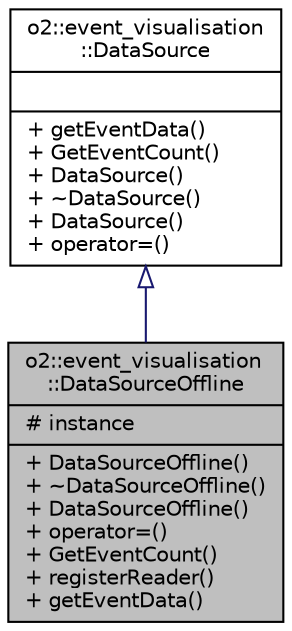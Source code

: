 digraph "o2::event_visualisation::DataSourceOffline"
{
 // INTERACTIVE_SVG=YES
  bgcolor="transparent";
  edge [fontname="Helvetica",fontsize="10",labelfontname="Helvetica",labelfontsize="10"];
  node [fontname="Helvetica",fontsize="10",shape=record];
  Node1 [label="{o2::event_visualisation\l::DataSourceOffline\n|# instance\l|+ DataSourceOffline()\l+ ~DataSourceOffline()\l+ DataSourceOffline()\l+ operator=()\l+ GetEventCount()\l+ registerReader()\l+ getEventData()\l}",height=0.2,width=0.4,color="black", fillcolor="grey75", style="filled", fontcolor="black"];
  Node2 -> Node1 [dir="back",color="midnightblue",fontsize="10",style="solid",arrowtail="onormal",fontname="Helvetica"];
  Node2 [label="{o2::event_visualisation\l::DataSource\n||+ getEventData()\l+ GetEventCount()\l+ DataSource()\l+ ~DataSource()\l+ DataSource()\l+ operator=()\l}",height=0.2,width=0.4,color="black",URL="$d2/d70/classo2_1_1event__visualisation_1_1DataSource.html"];
}
